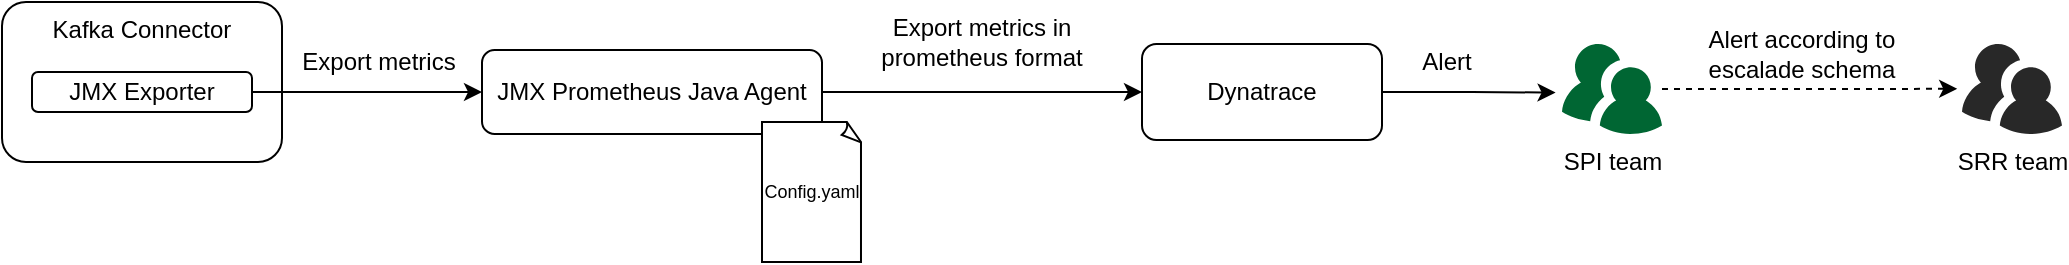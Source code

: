 <mxfile version="21.1.4" type="github">
  <diagram name="Page-1" id="O5JiAekVzFDAA72kUoiu">
    <mxGraphModel dx="1050" dy="549" grid="1" gridSize="10" guides="1" tooltips="1" connect="1" arrows="1" fold="1" page="1" pageScale="1" pageWidth="827" pageHeight="1169" math="0" shadow="0">
      <root>
        <mxCell id="0" />
        <mxCell id="1" parent="0" />
        <mxCell id="0szps2cwnZ2YXnYRJMF6-1" value="Kafka Connector" style="rounded=1;whiteSpace=wrap;html=1;align=center;verticalAlign=top;" vertex="1" parent="1">
          <mxGeometry x="30" y="120" width="140" height="80" as="geometry" />
        </mxCell>
        <mxCell id="0szps2cwnZ2YXnYRJMF6-2" style="edgeStyle=orthogonalEdgeStyle;rounded=0;orthogonalLoop=1;jettySize=auto;html=1;" edge="1" parent="1" source="0szps2cwnZ2YXnYRJMF6-3" target="0szps2cwnZ2YXnYRJMF6-5">
          <mxGeometry relative="1" as="geometry" />
        </mxCell>
        <mxCell id="0szps2cwnZ2YXnYRJMF6-3" value="JMX Exporter" style="rounded=1;whiteSpace=wrap;html=1;" vertex="1" parent="1">
          <mxGeometry x="45" y="155" width="110" height="20" as="geometry" />
        </mxCell>
        <mxCell id="0szps2cwnZ2YXnYRJMF6-4" style="edgeStyle=orthogonalEdgeStyle;rounded=0;orthogonalLoop=1;jettySize=auto;html=1;" edge="1" parent="1" source="0szps2cwnZ2YXnYRJMF6-5" target="0szps2cwnZ2YXnYRJMF6-7">
          <mxGeometry relative="1" as="geometry" />
        </mxCell>
        <mxCell id="0szps2cwnZ2YXnYRJMF6-5" value="JMX Prometheus Java Agent" style="rounded=1;whiteSpace=wrap;html=1;" vertex="1" parent="1">
          <mxGeometry x="270" y="144" width="170" height="42" as="geometry" />
        </mxCell>
        <mxCell id="0szps2cwnZ2YXnYRJMF6-15" style="edgeStyle=orthogonalEdgeStyle;rounded=0;orthogonalLoop=1;jettySize=auto;html=1;entryX=-0.064;entryY=0.54;entryDx=0;entryDy=0;entryPerimeter=0;" edge="1" parent="1" source="0szps2cwnZ2YXnYRJMF6-7" target="0szps2cwnZ2YXnYRJMF6-14">
          <mxGeometry relative="1" as="geometry" />
        </mxCell>
        <mxCell id="0szps2cwnZ2YXnYRJMF6-7" value="Dynatrace" style="rounded=1;whiteSpace=wrap;html=1;" vertex="1" parent="1">
          <mxGeometry x="600" y="141" width="120" height="48" as="geometry" />
        </mxCell>
        <mxCell id="0szps2cwnZ2YXnYRJMF6-8" value="Config.yaml" style="whiteSpace=wrap;html=1;shape=mxgraph.basic.document;fillColor=default;fontSize=9;" vertex="1" parent="1">
          <mxGeometry x="410" y="180" width="50" height="70" as="geometry" />
        </mxCell>
        <mxCell id="0szps2cwnZ2YXnYRJMF6-9" value="Export metrics" style="text;html=1;align=center;verticalAlign=middle;resizable=0;points=[];autosize=1;strokeColor=none;fillColor=none;" vertex="1" parent="1">
          <mxGeometry x="168" y="135" width="100" height="30" as="geometry" />
        </mxCell>
        <mxCell id="0szps2cwnZ2YXnYRJMF6-11" value="SRR team" style="verticalLabelPosition=bottom;sketch=0;html=1;fillColor=#282828;strokeColor=none;verticalAlign=top;pointerEvents=1;align=center;shape=mxgraph.cisco_safe.people_places_things_icons.icon9;" vertex="1" parent="1">
          <mxGeometry x="1010" y="141" width="50" height="45" as="geometry" />
        </mxCell>
        <mxCell id="0szps2cwnZ2YXnYRJMF6-12" value="Alert" style="text;html=1;align=center;verticalAlign=middle;resizable=0;points=[];autosize=1;strokeColor=none;fillColor=none;" vertex="1" parent="1">
          <mxGeometry x="730" y="137" width="43" height="26" as="geometry" />
        </mxCell>
        <mxCell id="0szps2cwnZ2YXnYRJMF6-13" value="Export metrics in prometheus format" style="text;html=1;strokeColor=none;fillColor=none;align=center;verticalAlign=middle;whiteSpace=wrap;rounded=0;" vertex="1" parent="1">
          <mxGeometry x="450" y="125" width="140" height="30" as="geometry" />
        </mxCell>
        <mxCell id="0szps2cwnZ2YXnYRJMF6-16" style="edgeStyle=orthogonalEdgeStyle;rounded=0;orthogonalLoop=1;jettySize=auto;html=1;entryX=-0.048;entryY=0.498;entryDx=0;entryDy=0;entryPerimeter=0;dashed=1;" edge="1" parent="1" source="0szps2cwnZ2YXnYRJMF6-14" target="0szps2cwnZ2YXnYRJMF6-11">
          <mxGeometry relative="1" as="geometry" />
        </mxCell>
        <mxCell id="0szps2cwnZ2YXnYRJMF6-14" value="SPI team" style="verticalLabelPosition=bottom;sketch=0;html=1;fillColor=#006633;strokeColor=#82b366;verticalAlign=top;pointerEvents=1;align=center;shape=mxgraph.cisco_safe.people_places_things_icons.icon9;" vertex="1" parent="1">
          <mxGeometry x="810" y="141" width="50" height="45" as="geometry" />
        </mxCell>
        <mxCell id="0szps2cwnZ2YXnYRJMF6-19" value="Alert according to escalade schema" style="text;html=1;strokeColor=none;fillColor=none;align=center;verticalAlign=middle;whiteSpace=wrap;rounded=0;" vertex="1" parent="1">
          <mxGeometry x="860" y="131" width="140" height="30" as="geometry" />
        </mxCell>
      </root>
    </mxGraphModel>
  </diagram>
</mxfile>
